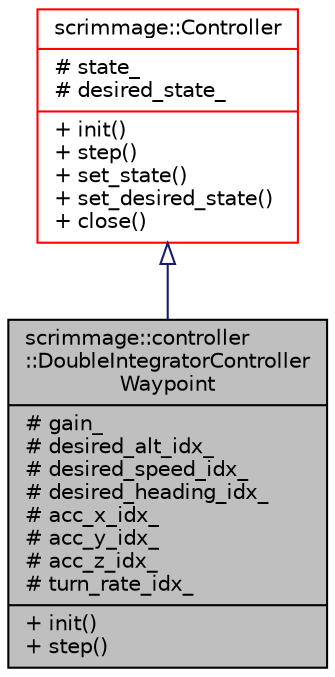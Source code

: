 digraph "scrimmage::controller::DoubleIntegratorControllerWaypoint"
{
 // LATEX_PDF_SIZE
  edge [fontname="Helvetica",fontsize="10",labelfontname="Helvetica",labelfontsize="10"];
  node [fontname="Helvetica",fontsize="10",shape=record];
  Node1 [label="{scrimmage::controller\l::DoubleIntegratorController\lWaypoint\n|# gain_\l# desired_alt_idx_\l# desired_speed_idx_\l# desired_heading_idx_\l# acc_x_idx_\l# acc_y_idx_\l# acc_z_idx_\l# turn_rate_idx_\l|+ init()\l+ step()\l}",height=0.2,width=0.4,color="black", fillcolor="grey75", style="filled", fontcolor="black",tooltip=" "];
  Node2 -> Node1 [dir="back",color="midnightblue",fontsize="10",style="solid",arrowtail="onormal",fontname="Helvetica"];
  Node2 [label="{scrimmage::Controller\n|# state_\l# desired_state_\l|+ init()\l+ step()\l+ set_state()\l+ set_desired_state()\l+ close()\l}",height=0.2,width=0.4,color="red", fillcolor="white", style="filled",URL="$classscrimmage_1_1Controller.html",tooltip=" "];
}
